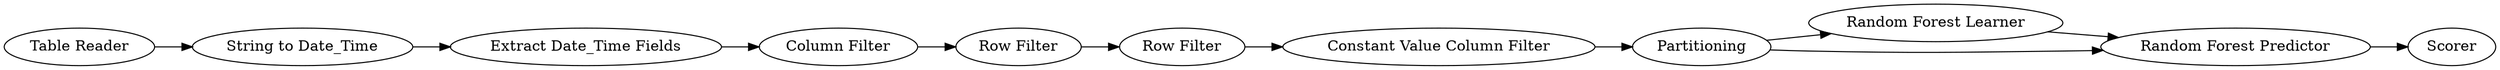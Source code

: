 digraph {
	11 -> 12
	8 -> 13
	4 -> 5
	6 -> 11
	3 -> 4
	13 -> 14
	16 -> 3
	12 -> 8
	8 -> 14
	5 -> 6
	14 -> 10
	5 [label="Column Filter"]
	16 [label="Table Reader"]
	13 [label="Random Forest Learner"]
	11 [label="Row Filter"]
	4 [label="Extract Date_Time Fields"]
	10 [label=Scorer]
	6 [label="Row Filter"]
	8 [label=Partitioning]
	14 [label="Random Forest Predictor"]
	3 [label="String to Date_Time"]
	12 [label="Constant Value Column Filter"]
	rankdir=LR
}
